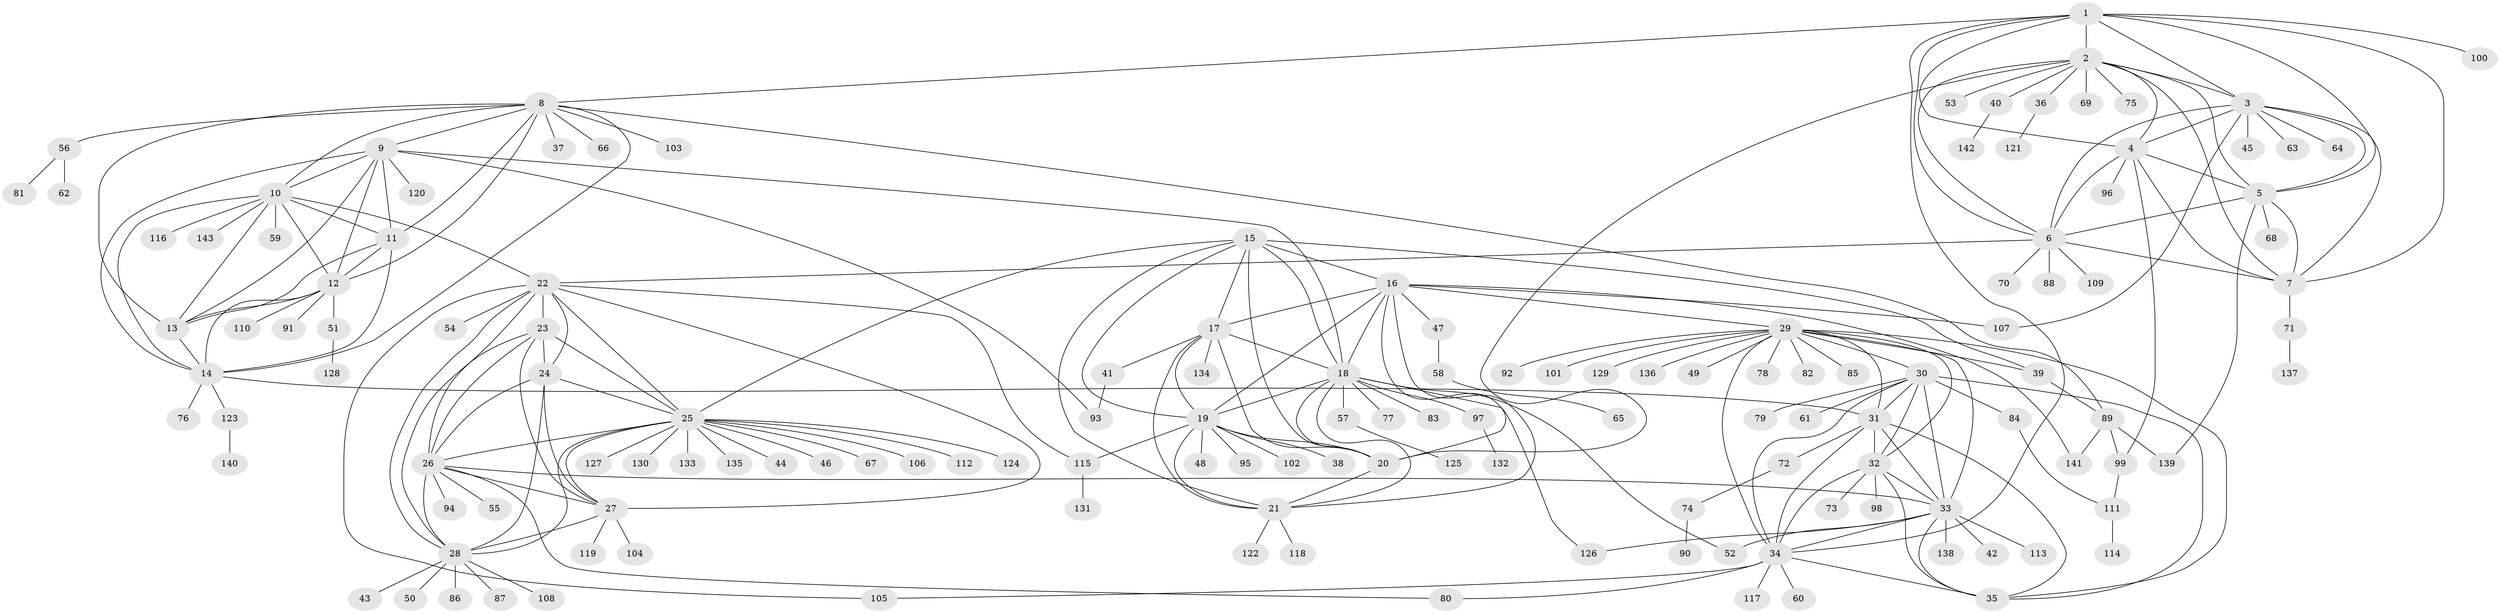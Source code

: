 // coarse degree distribution, {9: 0.019417475728155338, 6: 0.02912621359223301, 7: 0.05825242718446602, 8: 0.07766990291262135, 4: 0.009708737864077669, 11: 0.009708737864077669, 17: 0.009708737864077669, 5: 0.019417475728155338, 10: 0.02912621359223301, 3: 0.02912621359223301, 1: 0.6116504854368932, 2: 0.08737864077669903, 14: 0.009708737864077669}
// Generated by graph-tools (version 1.1) at 2025/37/03/04/25 23:37:33]
// undirected, 143 vertices, 236 edges
graph export_dot {
  node [color=gray90,style=filled];
  1;
  2;
  3;
  4;
  5;
  6;
  7;
  8;
  9;
  10;
  11;
  12;
  13;
  14;
  15;
  16;
  17;
  18;
  19;
  20;
  21;
  22;
  23;
  24;
  25;
  26;
  27;
  28;
  29;
  30;
  31;
  32;
  33;
  34;
  35;
  36;
  37;
  38;
  39;
  40;
  41;
  42;
  43;
  44;
  45;
  46;
  47;
  48;
  49;
  50;
  51;
  52;
  53;
  54;
  55;
  56;
  57;
  58;
  59;
  60;
  61;
  62;
  63;
  64;
  65;
  66;
  67;
  68;
  69;
  70;
  71;
  72;
  73;
  74;
  75;
  76;
  77;
  78;
  79;
  80;
  81;
  82;
  83;
  84;
  85;
  86;
  87;
  88;
  89;
  90;
  91;
  92;
  93;
  94;
  95;
  96;
  97;
  98;
  99;
  100;
  101;
  102;
  103;
  104;
  105;
  106;
  107;
  108;
  109;
  110;
  111;
  112;
  113;
  114;
  115;
  116;
  117;
  118;
  119;
  120;
  121;
  122;
  123;
  124;
  125;
  126;
  127;
  128;
  129;
  130;
  131;
  132;
  133;
  134;
  135;
  136;
  137;
  138;
  139;
  140;
  141;
  142;
  143;
  1 -- 2;
  1 -- 3;
  1 -- 4;
  1 -- 5;
  1 -- 6;
  1 -- 7;
  1 -- 8;
  1 -- 34;
  1 -- 100;
  2 -- 3;
  2 -- 4;
  2 -- 5;
  2 -- 6;
  2 -- 7;
  2 -- 20;
  2 -- 36;
  2 -- 40;
  2 -- 53;
  2 -- 69;
  2 -- 75;
  3 -- 4;
  3 -- 5;
  3 -- 6;
  3 -- 7;
  3 -- 45;
  3 -- 63;
  3 -- 64;
  3 -- 107;
  4 -- 5;
  4 -- 6;
  4 -- 7;
  4 -- 96;
  4 -- 99;
  5 -- 6;
  5 -- 7;
  5 -- 68;
  5 -- 139;
  6 -- 7;
  6 -- 22;
  6 -- 70;
  6 -- 88;
  6 -- 109;
  7 -- 71;
  8 -- 9;
  8 -- 10;
  8 -- 11;
  8 -- 12;
  8 -- 13;
  8 -- 14;
  8 -- 37;
  8 -- 56;
  8 -- 66;
  8 -- 89;
  8 -- 103;
  9 -- 10;
  9 -- 11;
  9 -- 12;
  9 -- 13;
  9 -- 14;
  9 -- 18;
  9 -- 93;
  9 -- 120;
  10 -- 11;
  10 -- 12;
  10 -- 13;
  10 -- 14;
  10 -- 22;
  10 -- 59;
  10 -- 116;
  10 -- 143;
  11 -- 12;
  11 -- 13;
  11 -- 14;
  12 -- 13;
  12 -- 14;
  12 -- 51;
  12 -- 91;
  12 -- 110;
  13 -- 14;
  14 -- 31;
  14 -- 76;
  14 -- 123;
  15 -- 16;
  15 -- 17;
  15 -- 18;
  15 -- 19;
  15 -- 20;
  15 -- 21;
  15 -- 25;
  15 -- 39;
  16 -- 17;
  16 -- 18;
  16 -- 19;
  16 -- 20;
  16 -- 21;
  16 -- 29;
  16 -- 47;
  16 -- 107;
  16 -- 141;
  17 -- 18;
  17 -- 19;
  17 -- 20;
  17 -- 21;
  17 -- 41;
  17 -- 134;
  18 -- 19;
  18 -- 20;
  18 -- 21;
  18 -- 52;
  18 -- 57;
  18 -- 77;
  18 -- 83;
  18 -- 97;
  18 -- 126;
  19 -- 20;
  19 -- 21;
  19 -- 38;
  19 -- 48;
  19 -- 95;
  19 -- 102;
  19 -- 115;
  20 -- 21;
  21 -- 118;
  21 -- 122;
  22 -- 23;
  22 -- 24;
  22 -- 25;
  22 -- 26;
  22 -- 27;
  22 -- 28;
  22 -- 54;
  22 -- 105;
  22 -- 115;
  23 -- 24;
  23 -- 25;
  23 -- 26;
  23 -- 27;
  23 -- 28;
  24 -- 25;
  24 -- 26;
  24 -- 27;
  24 -- 28;
  25 -- 26;
  25 -- 27;
  25 -- 28;
  25 -- 44;
  25 -- 46;
  25 -- 67;
  25 -- 106;
  25 -- 112;
  25 -- 124;
  25 -- 127;
  25 -- 130;
  25 -- 133;
  25 -- 135;
  26 -- 27;
  26 -- 28;
  26 -- 33;
  26 -- 55;
  26 -- 80;
  26 -- 94;
  27 -- 28;
  27 -- 104;
  27 -- 119;
  28 -- 43;
  28 -- 50;
  28 -- 86;
  28 -- 87;
  28 -- 108;
  29 -- 30;
  29 -- 31;
  29 -- 32;
  29 -- 33;
  29 -- 34;
  29 -- 35;
  29 -- 39;
  29 -- 49;
  29 -- 78;
  29 -- 82;
  29 -- 85;
  29 -- 92;
  29 -- 101;
  29 -- 129;
  29 -- 136;
  30 -- 31;
  30 -- 32;
  30 -- 33;
  30 -- 34;
  30 -- 35;
  30 -- 61;
  30 -- 79;
  30 -- 84;
  31 -- 32;
  31 -- 33;
  31 -- 34;
  31 -- 35;
  31 -- 72;
  32 -- 33;
  32 -- 34;
  32 -- 35;
  32 -- 73;
  32 -- 98;
  33 -- 34;
  33 -- 35;
  33 -- 42;
  33 -- 52;
  33 -- 113;
  33 -- 126;
  33 -- 138;
  34 -- 35;
  34 -- 60;
  34 -- 80;
  34 -- 105;
  34 -- 117;
  36 -- 121;
  39 -- 89;
  40 -- 142;
  41 -- 93;
  47 -- 58;
  51 -- 128;
  56 -- 62;
  56 -- 81;
  57 -- 125;
  58 -- 65;
  71 -- 137;
  72 -- 74;
  74 -- 90;
  84 -- 111;
  89 -- 99;
  89 -- 139;
  89 -- 141;
  97 -- 132;
  99 -- 111;
  111 -- 114;
  115 -- 131;
  123 -- 140;
}
